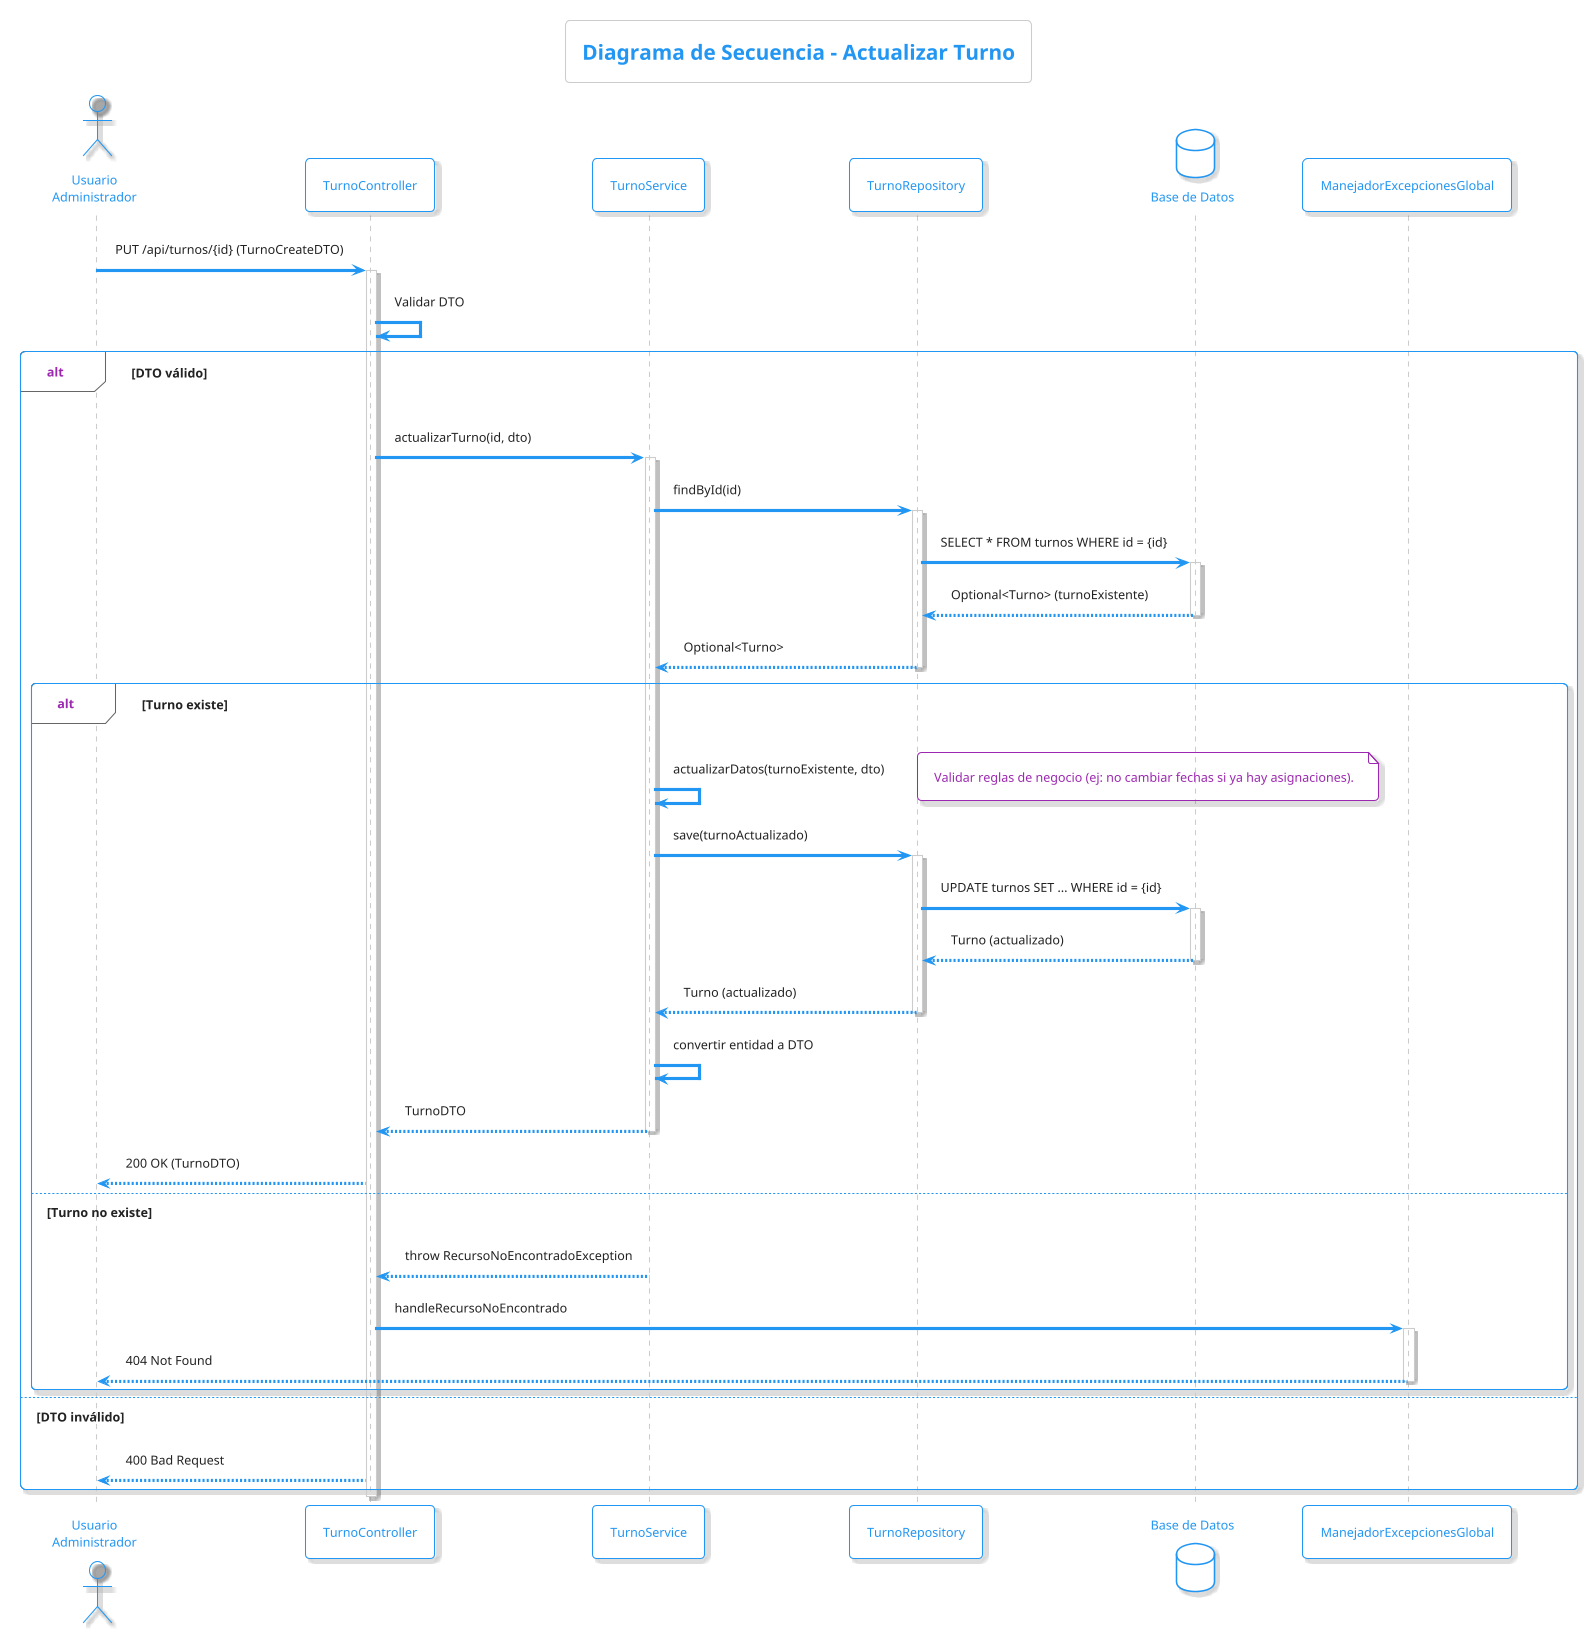 @startuml sequence_actualizar_turno
!theme materia-outline
title Diagrama de Secuencia - Actualizar Turno

' ===== PARTICIPANTES =====
actor "Usuario\nAdministrador" as Usuario
participant "TurnoController" as Controller
participant "TurnoService" as Service
participant "TurnoRepository" as Repository
database "Base de Datos" as DB

' ===== FLUJO PRINCIPAL =====
Usuario -> Controller : PUT /api/turnos/{id} (TurnoCreateDTO)

activate Controller
Controller -> Controller : Validar DTO

alt DTO válido
    Controller -> Service : actualizarTurno(id, dto)
    activate Service

    Service -> Repository : findById(id)
    activate Repository
    Repository -> DB : SELECT * FROM turnos WHERE id = {id}
    activate DB
    DB --> Repository : Optional<Turno> (turnoExistente)
    deactivate DB
    Repository --> Service : Optional<Turno>
    deactivate Repository

    alt Turno existe
        Service -> Service : actualizarDatos(turnoExistente, dto)
        note right: Validar reglas de negocio (ej: no cambiar fechas si ya hay asignaciones).
        
        Service -> Repository : save(turnoActualizado)
        activate Repository
        Repository -> DB : UPDATE turnos SET ... WHERE id = {id}
        activate DB
        DB --> Repository : Turno (actualizado)
        deactivate DB
        Repository --> Service : Turno (actualizado)
        deactivate Repository

        Service -> Service : convertir entidad a DTO
        Service --> Controller : TurnoDTO
        deactivate Service

        Controller --> Usuario : 200 OK (TurnoDTO)
    else Turno no existe
        Service --> Controller : throw RecursoNoEncontradoException
        deactivate Service
        Controller -> ManejadorExcepcionesGlobal : handleRecursoNoEncontrado
        activate ManejadorExcepcionesGlobal
        ManejadorExcepcionesGlobal --> Usuario : 404 Not Found
        deactivate ManejadorExcepcionesGlobal
    end
else DTO inválido
    Controller --> Usuario : 400 Bad Request
end

deactivate Controller
@enduml
